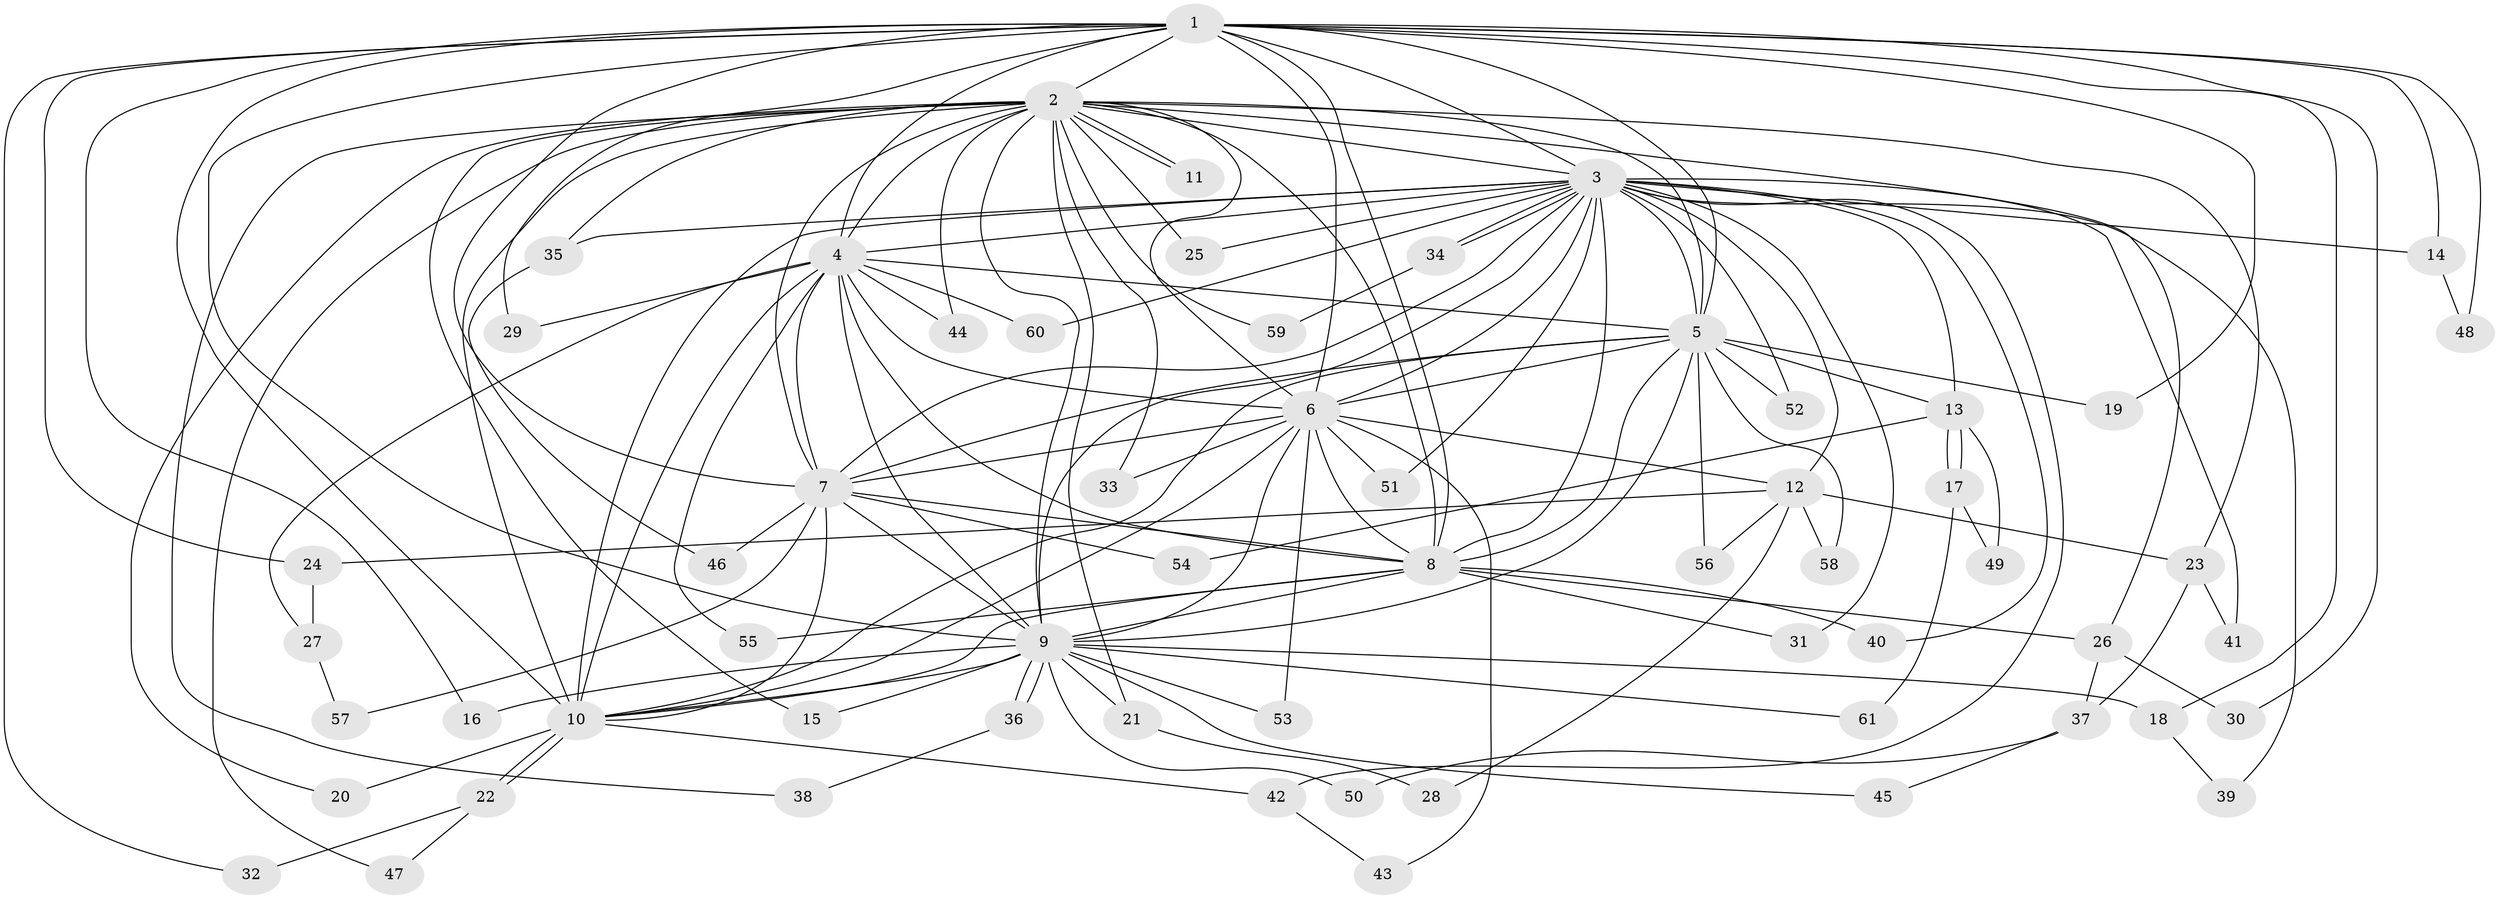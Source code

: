 // Generated by graph-tools (version 1.1) at 2025/25/03/09/25 03:25:45]
// undirected, 61 vertices, 147 edges
graph export_dot {
graph [start="1"]
  node [color=gray90,style=filled];
  1;
  2;
  3;
  4;
  5;
  6;
  7;
  8;
  9;
  10;
  11;
  12;
  13;
  14;
  15;
  16;
  17;
  18;
  19;
  20;
  21;
  22;
  23;
  24;
  25;
  26;
  27;
  28;
  29;
  30;
  31;
  32;
  33;
  34;
  35;
  36;
  37;
  38;
  39;
  40;
  41;
  42;
  43;
  44;
  45;
  46;
  47;
  48;
  49;
  50;
  51;
  52;
  53;
  54;
  55;
  56;
  57;
  58;
  59;
  60;
  61;
  1 -- 2;
  1 -- 3;
  1 -- 4;
  1 -- 5;
  1 -- 6;
  1 -- 7;
  1 -- 8;
  1 -- 9;
  1 -- 10;
  1 -- 14;
  1 -- 16;
  1 -- 18;
  1 -- 19;
  1 -- 24;
  1 -- 29;
  1 -- 30;
  1 -- 32;
  1 -- 48;
  2 -- 3;
  2 -- 4;
  2 -- 5;
  2 -- 6;
  2 -- 7;
  2 -- 8;
  2 -- 9;
  2 -- 10;
  2 -- 11;
  2 -- 11;
  2 -- 15;
  2 -- 20;
  2 -- 21;
  2 -- 23;
  2 -- 25;
  2 -- 26;
  2 -- 33;
  2 -- 35;
  2 -- 38;
  2 -- 44;
  2 -- 47;
  2 -- 59;
  3 -- 4;
  3 -- 5;
  3 -- 6;
  3 -- 7;
  3 -- 8;
  3 -- 9;
  3 -- 10;
  3 -- 12;
  3 -- 13;
  3 -- 14;
  3 -- 25;
  3 -- 31;
  3 -- 34;
  3 -- 34;
  3 -- 35;
  3 -- 39;
  3 -- 40;
  3 -- 41;
  3 -- 42;
  3 -- 51;
  3 -- 52;
  3 -- 60;
  4 -- 5;
  4 -- 6;
  4 -- 7;
  4 -- 8;
  4 -- 9;
  4 -- 10;
  4 -- 27;
  4 -- 29;
  4 -- 44;
  4 -- 55;
  4 -- 60;
  5 -- 6;
  5 -- 7;
  5 -- 8;
  5 -- 9;
  5 -- 10;
  5 -- 13;
  5 -- 19;
  5 -- 52;
  5 -- 56;
  5 -- 58;
  6 -- 7;
  6 -- 8;
  6 -- 9;
  6 -- 10;
  6 -- 12;
  6 -- 33;
  6 -- 43;
  6 -- 51;
  6 -- 53;
  7 -- 8;
  7 -- 9;
  7 -- 10;
  7 -- 46;
  7 -- 54;
  7 -- 57;
  8 -- 9;
  8 -- 10;
  8 -- 26;
  8 -- 31;
  8 -- 40;
  8 -- 55;
  9 -- 10;
  9 -- 15;
  9 -- 16;
  9 -- 18;
  9 -- 21;
  9 -- 36;
  9 -- 36;
  9 -- 45;
  9 -- 50;
  9 -- 53;
  9 -- 61;
  10 -- 20;
  10 -- 22;
  10 -- 22;
  10 -- 42;
  12 -- 23;
  12 -- 24;
  12 -- 28;
  12 -- 56;
  12 -- 58;
  13 -- 17;
  13 -- 17;
  13 -- 49;
  13 -- 54;
  14 -- 48;
  17 -- 49;
  17 -- 61;
  18 -- 39;
  21 -- 28;
  22 -- 32;
  22 -- 47;
  23 -- 37;
  23 -- 41;
  24 -- 27;
  26 -- 30;
  26 -- 37;
  27 -- 57;
  34 -- 59;
  35 -- 46;
  36 -- 38;
  37 -- 45;
  37 -- 50;
  42 -- 43;
}
